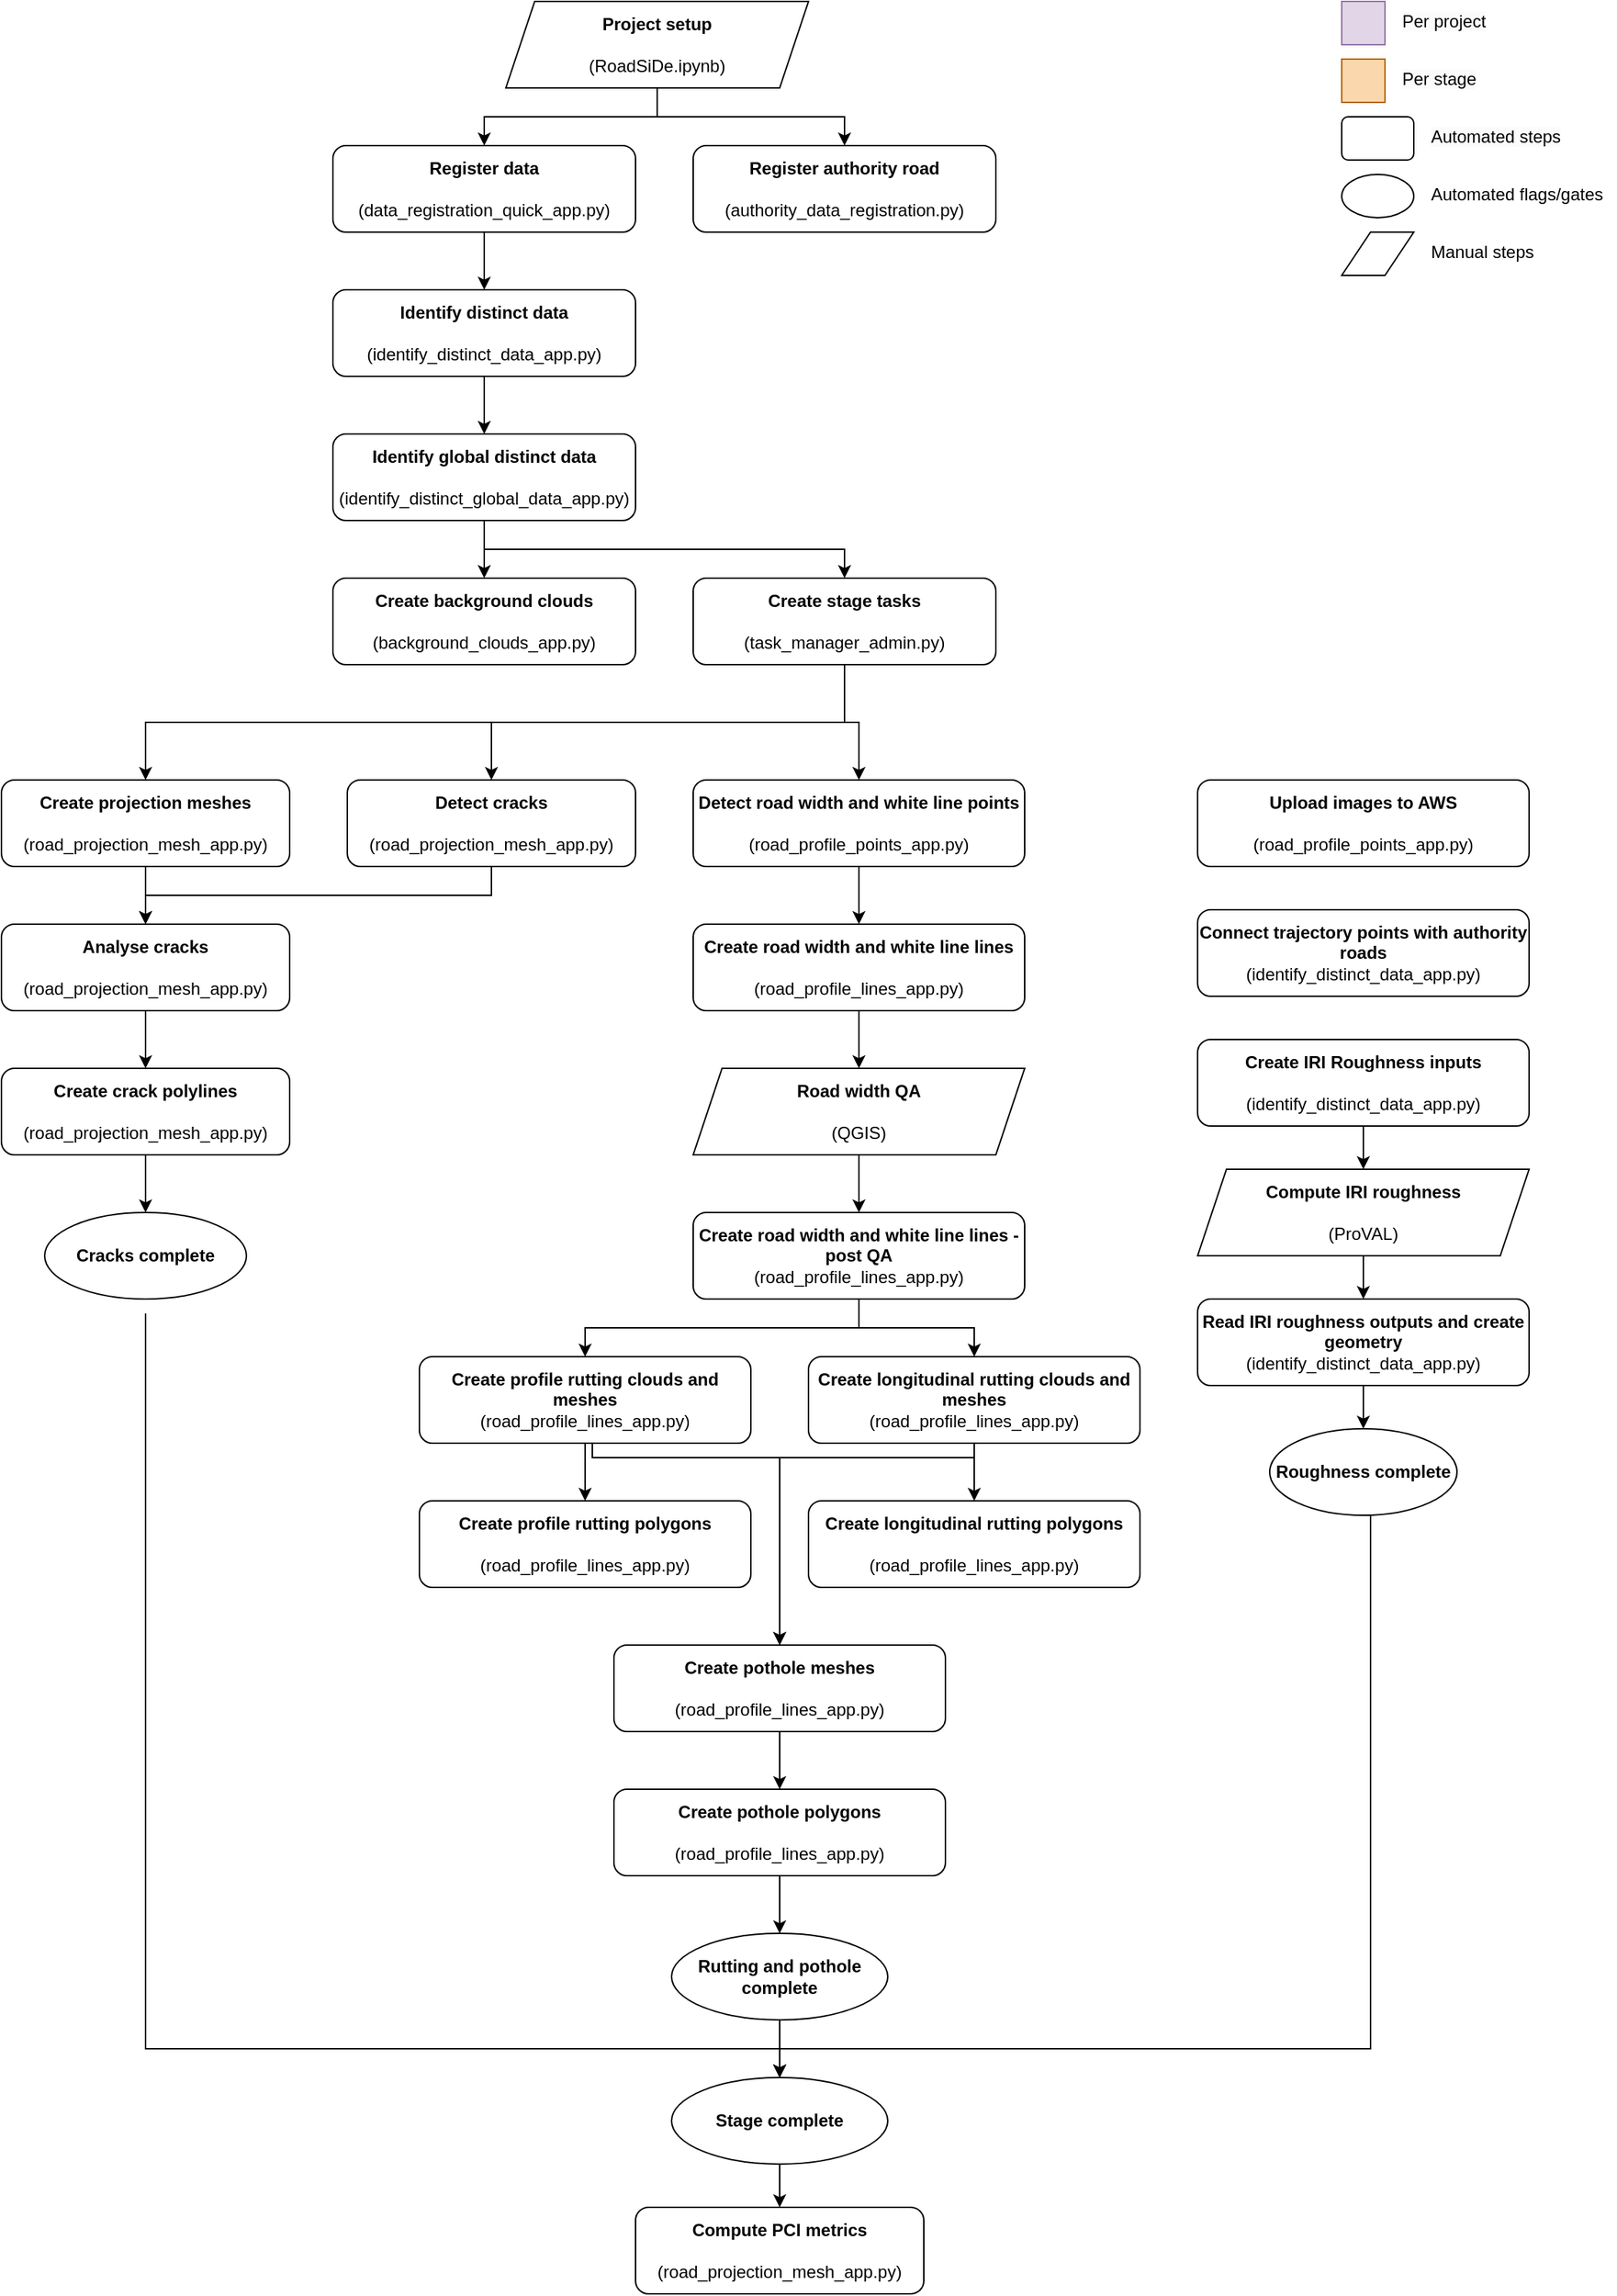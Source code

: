 <mxfile version="26.1.0">
  <diagram id="C5RBs43oDa-KdzZeNtuy" name="Page-1">
    <mxGraphModel dx="804" dy="540" grid="1" gridSize="10" guides="1" tooltips="1" connect="1" arrows="1" fold="1" page="1" pageScale="1" pageWidth="827" pageHeight="1169" math="0" shadow="0">
      <root>
        <mxCell id="WIyWlLk6GJQsqaUBKTNV-0" />
        <mxCell id="WIyWlLk6GJQsqaUBKTNV-1" parent="WIyWlLk6GJQsqaUBKTNV-0" />
        <mxCell id="x0F7mZJArPIpgWNMmodn-14" style="edgeStyle=orthogonalEdgeStyle;rounded=0;orthogonalLoop=1;jettySize=auto;html=1;exitX=0.5;exitY=1;exitDx=0;exitDy=0;entryX=0.5;entryY=0;entryDx=0;entryDy=0;" edge="1" parent="WIyWlLk6GJQsqaUBKTNV-1" source="x0F7mZJArPIpgWNMmodn-0" target="x0F7mZJArPIpgWNMmodn-7">
          <mxGeometry relative="1" as="geometry" />
        </mxCell>
        <mxCell id="x0F7mZJArPIpgWNMmodn-0" value="&lt;b&gt;Register data&lt;br&gt;&lt;/b&gt;&lt;br&gt;(data_registration_quick_app.py)" style="rounded=1;whiteSpace=wrap;html=1;" vertex="1" parent="WIyWlLk6GJQsqaUBKTNV-1">
          <mxGeometry x="250" y="150" width="210" height="60" as="geometry" />
        </mxCell>
        <mxCell id="x0F7mZJArPIpgWNMmodn-2" value="&lt;b&gt;Create background clouds&lt;br&gt;&lt;/b&gt;&lt;br&gt;(background_clouds_app.py)" style="rounded=1;whiteSpace=wrap;html=1;" vertex="1" parent="WIyWlLk6GJQsqaUBKTNV-1">
          <mxGeometry x="250" y="450" width="210" height="60" as="geometry" />
        </mxCell>
        <mxCell id="x0F7mZJArPIpgWNMmodn-31" style="edgeStyle=orthogonalEdgeStyle;rounded=0;orthogonalLoop=1;jettySize=auto;html=1;exitX=0.5;exitY=1;exitDx=0;exitDy=0;entryX=0.5;entryY=0;entryDx=0;entryDy=0;" edge="1" parent="WIyWlLk6GJQsqaUBKTNV-1" source="x0F7mZJArPIpgWNMmodn-3" target="x0F7mZJArPIpgWNMmodn-5">
          <mxGeometry relative="1" as="geometry" />
        </mxCell>
        <mxCell id="x0F7mZJArPIpgWNMmodn-3" value="&lt;b&gt;Detect road width and white line points&lt;br&gt;&lt;/b&gt;&lt;br&gt;(road_profile_points_app.py)" style="rounded=1;whiteSpace=wrap;html=1;" vertex="1" parent="WIyWlLk6GJQsqaUBKTNV-1">
          <mxGeometry x="500" y="590" width="230" height="60" as="geometry" />
        </mxCell>
        <mxCell id="x0F7mZJArPIpgWNMmodn-26" style="edgeStyle=orthogonalEdgeStyle;rounded=0;orthogonalLoop=1;jettySize=auto;html=1;exitX=0.5;exitY=1;exitDx=0;exitDy=0;entryX=0.5;entryY=0;entryDx=0;entryDy=0;" edge="1" parent="WIyWlLk6GJQsqaUBKTNV-1" source="x0F7mZJArPIpgWNMmodn-4" target="x0F7mZJArPIpgWNMmodn-23">
          <mxGeometry relative="1" as="geometry" />
        </mxCell>
        <mxCell id="x0F7mZJArPIpgWNMmodn-4" value="&lt;b&gt;Create projection meshes&lt;br&gt;&lt;/b&gt;&lt;br&gt;(road_projection_mesh_app.py)" style="rounded=1;whiteSpace=wrap;html=1;" vertex="1" parent="WIyWlLk6GJQsqaUBKTNV-1">
          <mxGeometry x="20" y="590" width="200" height="60" as="geometry" />
        </mxCell>
        <mxCell id="x0F7mZJArPIpgWNMmodn-83" value="" style="edgeStyle=orthogonalEdgeStyle;rounded=0;orthogonalLoop=1;jettySize=auto;html=1;" edge="1" parent="WIyWlLk6GJQsqaUBKTNV-1" source="x0F7mZJArPIpgWNMmodn-5" target="x0F7mZJArPIpgWNMmodn-81">
          <mxGeometry relative="1" as="geometry" />
        </mxCell>
        <mxCell id="x0F7mZJArPIpgWNMmodn-5" value="&lt;b&gt;Create road width and white line lines&lt;br&gt;&lt;/b&gt;&lt;br&gt;(road_profile_lines_app.py)" style="rounded=1;whiteSpace=wrap;html=1;" vertex="1" parent="WIyWlLk6GJQsqaUBKTNV-1">
          <mxGeometry x="500" y="690" width="230" height="60" as="geometry" />
        </mxCell>
        <mxCell id="x0F7mZJArPIpgWNMmodn-15" style="edgeStyle=orthogonalEdgeStyle;rounded=0;orthogonalLoop=1;jettySize=auto;html=1;exitX=0.5;exitY=1;exitDx=0;exitDy=0;entryX=0.5;entryY=0;entryDx=0;entryDy=0;" edge="1" parent="WIyWlLk6GJQsqaUBKTNV-1" source="x0F7mZJArPIpgWNMmodn-7" target="x0F7mZJArPIpgWNMmodn-10">
          <mxGeometry relative="1" as="geometry" />
        </mxCell>
        <mxCell id="x0F7mZJArPIpgWNMmodn-7" value="&lt;b&gt;Identify distinct data&lt;br&gt;&lt;/b&gt;&lt;br&gt;(identify_distinct_data_app.py)" style="rounded=1;whiteSpace=wrap;html=1;" vertex="1" parent="WIyWlLk6GJQsqaUBKTNV-1">
          <mxGeometry x="250" y="250" width="210" height="60" as="geometry" />
        </mxCell>
        <mxCell id="x0F7mZJArPIpgWNMmodn-8" value="&lt;b&gt;Register authority road&lt;br&gt;&lt;/b&gt;&lt;br&gt;(authority_data_registration.py)" style="rounded=1;whiteSpace=wrap;html=1;" vertex="1" parent="WIyWlLk6GJQsqaUBKTNV-1">
          <mxGeometry x="500" y="150" width="210" height="60" as="geometry" />
        </mxCell>
        <mxCell id="x0F7mZJArPIpgWNMmodn-16" style="edgeStyle=orthogonalEdgeStyle;rounded=0;orthogonalLoop=1;jettySize=auto;html=1;exitX=0.5;exitY=1;exitDx=0;exitDy=0;entryX=0.5;entryY=0;entryDx=0;entryDy=0;" edge="1" parent="WIyWlLk6GJQsqaUBKTNV-1" source="x0F7mZJArPIpgWNMmodn-10" target="x0F7mZJArPIpgWNMmodn-2">
          <mxGeometry relative="1" as="geometry" />
        </mxCell>
        <mxCell id="x0F7mZJArPIpgWNMmodn-18" style="edgeStyle=orthogonalEdgeStyle;rounded=0;orthogonalLoop=1;jettySize=auto;html=1;exitX=0.5;exitY=1;exitDx=0;exitDy=0;entryX=0.5;entryY=0;entryDx=0;entryDy=0;" edge="1" parent="WIyWlLk6GJQsqaUBKTNV-1" source="x0F7mZJArPIpgWNMmodn-10" target="x0F7mZJArPIpgWNMmodn-17">
          <mxGeometry relative="1" as="geometry" />
        </mxCell>
        <mxCell id="x0F7mZJArPIpgWNMmodn-10" value="&lt;b&gt;Identify global distinct data&lt;br&gt;&lt;/b&gt;&lt;br&gt;(identify_distinct_global_data_app.py)" style="rounded=1;whiteSpace=wrap;html=1;" vertex="1" parent="WIyWlLk6GJQsqaUBKTNV-1">
          <mxGeometry x="250" y="350" width="210" height="60" as="geometry" />
        </mxCell>
        <mxCell id="x0F7mZJArPIpgWNMmodn-21" style="edgeStyle=orthogonalEdgeStyle;rounded=0;orthogonalLoop=1;jettySize=auto;html=1;exitX=0.5;exitY=1;exitDx=0;exitDy=0;entryX=0.5;entryY=0;entryDx=0;entryDy=0;" edge="1" parent="WIyWlLk6GJQsqaUBKTNV-1" source="x0F7mZJArPIpgWNMmodn-17" target="x0F7mZJArPIpgWNMmodn-4">
          <mxGeometry relative="1" as="geometry" />
        </mxCell>
        <mxCell id="x0F7mZJArPIpgWNMmodn-25" style="edgeStyle=orthogonalEdgeStyle;rounded=0;orthogonalLoop=1;jettySize=auto;html=1;exitX=0.5;exitY=1;exitDx=0;exitDy=0;entryX=0.5;entryY=0;entryDx=0;entryDy=0;" edge="1" parent="WIyWlLk6GJQsqaUBKTNV-1" source="x0F7mZJArPIpgWNMmodn-17" target="x0F7mZJArPIpgWNMmodn-22">
          <mxGeometry relative="1" as="geometry" />
        </mxCell>
        <mxCell id="x0F7mZJArPIpgWNMmodn-30" style="edgeStyle=orthogonalEdgeStyle;rounded=0;orthogonalLoop=1;jettySize=auto;html=1;exitX=0.5;exitY=1;exitDx=0;exitDy=0;entryX=0.5;entryY=0;entryDx=0;entryDy=0;" edge="1" parent="WIyWlLk6GJQsqaUBKTNV-1" source="x0F7mZJArPIpgWNMmodn-17" target="x0F7mZJArPIpgWNMmodn-3">
          <mxGeometry relative="1" as="geometry" />
        </mxCell>
        <mxCell id="x0F7mZJArPIpgWNMmodn-17" value="&lt;b&gt;Create stage tasks&lt;br&gt;&lt;/b&gt;&lt;br&gt;(task_manager_admin.py)" style="rounded=1;whiteSpace=wrap;html=1;" vertex="1" parent="WIyWlLk6GJQsqaUBKTNV-1">
          <mxGeometry x="500" y="450" width="210" height="60" as="geometry" />
        </mxCell>
        <mxCell id="x0F7mZJArPIpgWNMmodn-27" style="edgeStyle=orthogonalEdgeStyle;rounded=0;orthogonalLoop=1;jettySize=auto;html=1;exitX=0.5;exitY=1;exitDx=0;exitDy=0;entryX=0.5;entryY=0;entryDx=0;entryDy=0;" edge="1" parent="WIyWlLk6GJQsqaUBKTNV-1" source="x0F7mZJArPIpgWNMmodn-22" target="x0F7mZJArPIpgWNMmodn-23">
          <mxGeometry relative="1" as="geometry" />
        </mxCell>
        <mxCell id="x0F7mZJArPIpgWNMmodn-22" value="&lt;b&gt;Detect cracks&lt;br&gt;&lt;/b&gt;&lt;br&gt;(road_projection_mesh_app.py)" style="rounded=1;whiteSpace=wrap;html=1;" vertex="1" parent="WIyWlLk6GJQsqaUBKTNV-1">
          <mxGeometry x="260" y="590" width="200" height="60" as="geometry" />
        </mxCell>
        <mxCell id="x0F7mZJArPIpgWNMmodn-29" style="edgeStyle=orthogonalEdgeStyle;rounded=0;orthogonalLoop=1;jettySize=auto;html=1;exitX=0.5;exitY=1;exitDx=0;exitDy=0;entryX=0.5;entryY=0;entryDx=0;entryDy=0;" edge="1" parent="WIyWlLk6GJQsqaUBKTNV-1" source="x0F7mZJArPIpgWNMmodn-23" target="x0F7mZJArPIpgWNMmodn-24">
          <mxGeometry relative="1" as="geometry" />
        </mxCell>
        <mxCell id="x0F7mZJArPIpgWNMmodn-23" value="&lt;b&gt;Analyse cracks&lt;br&gt;&lt;/b&gt;&lt;br&gt;(road_projection_mesh_app.py)" style="rounded=1;whiteSpace=wrap;html=1;" vertex="1" parent="WIyWlLk6GJQsqaUBKTNV-1">
          <mxGeometry x="20" y="690" width="200" height="60" as="geometry" />
        </mxCell>
        <mxCell id="x0F7mZJArPIpgWNMmodn-72" style="edgeStyle=orthogonalEdgeStyle;rounded=0;orthogonalLoop=1;jettySize=auto;html=1;exitX=0.5;exitY=1;exitDx=0;exitDy=0;entryX=0.5;entryY=0;entryDx=0;entryDy=0;" edge="1" parent="WIyWlLk6GJQsqaUBKTNV-1" source="x0F7mZJArPIpgWNMmodn-24" target="x0F7mZJArPIpgWNMmodn-58">
          <mxGeometry relative="1" as="geometry" />
        </mxCell>
        <mxCell id="x0F7mZJArPIpgWNMmodn-24" value="&lt;b&gt;Create crack polylines&lt;br&gt;&lt;/b&gt;&lt;br&gt;(road_projection_mesh_app.py)" style="rounded=1;whiteSpace=wrap;html=1;" vertex="1" parent="WIyWlLk6GJQsqaUBKTNV-1">
          <mxGeometry x="20" y="790" width="200" height="60" as="geometry" />
        </mxCell>
        <mxCell id="x0F7mZJArPIpgWNMmodn-38" style="edgeStyle=orthogonalEdgeStyle;rounded=0;orthogonalLoop=1;jettySize=auto;html=1;exitX=0.5;exitY=1;exitDx=0;exitDy=0;entryX=0.5;entryY=0;entryDx=0;entryDy=0;" edge="1" parent="WIyWlLk6GJQsqaUBKTNV-1" source="x0F7mZJArPIpgWNMmodn-34" target="x0F7mZJArPIpgWNMmodn-37">
          <mxGeometry relative="1" as="geometry" />
        </mxCell>
        <mxCell id="x0F7mZJArPIpgWNMmodn-40" style="edgeStyle=orthogonalEdgeStyle;rounded=0;orthogonalLoop=1;jettySize=auto;html=1;exitX=0.5;exitY=1;exitDx=0;exitDy=0;entryX=0.5;entryY=0;entryDx=0;entryDy=0;" edge="1" parent="WIyWlLk6GJQsqaUBKTNV-1" source="x0F7mZJArPIpgWNMmodn-34" target="x0F7mZJArPIpgWNMmodn-39">
          <mxGeometry relative="1" as="geometry" />
        </mxCell>
        <mxCell id="x0F7mZJArPIpgWNMmodn-34" value="&lt;b&gt;Create road width and white line lines - post QA&lt;/b&gt;&lt;br&gt;(road_profile_lines_app.py)" style="rounded=1;whiteSpace=wrap;html=1;" vertex="1" parent="WIyWlLk6GJQsqaUBKTNV-1">
          <mxGeometry x="500" y="890" width="230" height="60" as="geometry" />
        </mxCell>
        <mxCell id="x0F7mZJArPIpgWNMmodn-44" style="edgeStyle=orthogonalEdgeStyle;rounded=0;orthogonalLoop=1;jettySize=auto;html=1;exitX=0.5;exitY=1;exitDx=0;exitDy=0;entryX=0.5;entryY=0;entryDx=0;entryDy=0;" edge="1" parent="WIyWlLk6GJQsqaUBKTNV-1" source="x0F7mZJArPIpgWNMmodn-37" target="x0F7mZJArPIpgWNMmodn-41">
          <mxGeometry relative="1" as="geometry" />
        </mxCell>
        <mxCell id="x0F7mZJArPIpgWNMmodn-51" style="edgeStyle=orthogonalEdgeStyle;rounded=0;orthogonalLoop=1;jettySize=auto;html=1;exitX=0.5;exitY=1;exitDx=0;exitDy=0;entryX=0.5;entryY=0;entryDx=0;entryDy=0;" edge="1" parent="WIyWlLk6GJQsqaUBKTNV-1" source="x0F7mZJArPIpgWNMmodn-37" target="x0F7mZJArPIpgWNMmodn-48">
          <mxGeometry relative="1" as="geometry">
            <Array as="points">
              <mxPoint x="430" y="1060" />
              <mxPoint x="560" y="1060" />
            </Array>
          </mxGeometry>
        </mxCell>
        <mxCell id="x0F7mZJArPIpgWNMmodn-37" value="&lt;b&gt;Create profile rutting clouds and meshes&lt;br&gt;&lt;/b&gt;(road_profile_lines_app.py)" style="rounded=1;whiteSpace=wrap;html=1;" vertex="1" parent="WIyWlLk6GJQsqaUBKTNV-1">
          <mxGeometry x="310" y="990" width="230" height="60" as="geometry" />
        </mxCell>
        <mxCell id="x0F7mZJArPIpgWNMmodn-45" style="edgeStyle=orthogonalEdgeStyle;rounded=0;orthogonalLoop=1;jettySize=auto;html=1;exitX=0.5;exitY=1;exitDx=0;exitDy=0;entryX=0.5;entryY=0;entryDx=0;entryDy=0;" edge="1" parent="WIyWlLk6GJQsqaUBKTNV-1" source="x0F7mZJArPIpgWNMmodn-39" target="x0F7mZJArPIpgWNMmodn-42">
          <mxGeometry relative="1" as="geometry" />
        </mxCell>
        <mxCell id="x0F7mZJArPIpgWNMmodn-46" style="edgeStyle=orthogonalEdgeStyle;rounded=0;orthogonalLoop=1;jettySize=auto;html=1;exitX=0.5;exitY=1;exitDx=0;exitDy=0;entryX=0.5;entryY=0;entryDx=0;entryDy=0;" edge="1" parent="WIyWlLk6GJQsqaUBKTNV-1" source="x0F7mZJArPIpgWNMmodn-39" target="x0F7mZJArPIpgWNMmodn-48">
          <mxGeometry relative="1" as="geometry">
            <Array as="points">
              <mxPoint x="690" y="1060" />
              <mxPoint x="560" y="1060" />
              <mxPoint x="560" y="1170" />
            </Array>
          </mxGeometry>
        </mxCell>
        <mxCell id="x0F7mZJArPIpgWNMmodn-39" value="&lt;b&gt;Create longitudinal rutting clouds and meshes&lt;/b&gt;&lt;b&gt;&lt;br&gt;&lt;/b&gt;(road_profile_lines_app.py)" style="rounded=1;whiteSpace=wrap;html=1;" vertex="1" parent="WIyWlLk6GJQsqaUBKTNV-1">
          <mxGeometry x="580" y="990" width="230" height="60" as="geometry" />
        </mxCell>
        <mxCell id="x0F7mZJArPIpgWNMmodn-41" value="&lt;b&gt;Create profile rutting polygons&lt;br&gt;&lt;br&gt;&lt;/b&gt;(road_profile_lines_app.py)" style="rounded=1;whiteSpace=wrap;html=1;" vertex="1" parent="WIyWlLk6GJQsqaUBKTNV-1">
          <mxGeometry x="310" y="1090" width="230" height="60" as="geometry" />
        </mxCell>
        <mxCell id="x0F7mZJArPIpgWNMmodn-42" value="&lt;b&gt;Create longitudinal rutting polygons&lt;br&gt;&lt;br&gt;&lt;/b&gt;(road_profile_lines_app.py)" style="rounded=1;whiteSpace=wrap;html=1;" vertex="1" parent="WIyWlLk6GJQsqaUBKTNV-1">
          <mxGeometry x="580" y="1090" width="230" height="60" as="geometry" />
        </mxCell>
        <mxCell id="x0F7mZJArPIpgWNMmodn-53" style="edgeStyle=orthogonalEdgeStyle;rounded=0;orthogonalLoop=1;jettySize=auto;html=1;exitX=0.5;exitY=1;exitDx=0;exitDy=0;entryX=0.5;entryY=0;entryDx=0;entryDy=0;" edge="1" parent="WIyWlLk6GJQsqaUBKTNV-1" source="x0F7mZJArPIpgWNMmodn-48" target="x0F7mZJArPIpgWNMmodn-52">
          <mxGeometry relative="1" as="geometry" />
        </mxCell>
        <mxCell id="x0F7mZJArPIpgWNMmodn-48" value="&lt;b&gt;Create pothole meshes&lt;br&gt;&lt;br&gt;&lt;/b&gt;(road_profile_lines_app.py)" style="rounded=1;whiteSpace=wrap;html=1;" vertex="1" parent="WIyWlLk6GJQsqaUBKTNV-1">
          <mxGeometry x="445" y="1190" width="230" height="60" as="geometry" />
        </mxCell>
        <mxCell id="x0F7mZJArPIpgWNMmodn-74" style="edgeStyle=orthogonalEdgeStyle;rounded=0;orthogonalLoop=1;jettySize=auto;html=1;exitX=0.5;exitY=1;exitDx=0;exitDy=0;entryX=0.5;entryY=0;entryDx=0;entryDy=0;" edge="1" parent="WIyWlLk6GJQsqaUBKTNV-1" source="x0F7mZJArPIpgWNMmodn-52" target="x0F7mZJArPIpgWNMmodn-73">
          <mxGeometry relative="1" as="geometry" />
        </mxCell>
        <mxCell id="x0F7mZJArPIpgWNMmodn-52" value="&lt;b&gt;Create pothole polygons&lt;br&gt;&lt;br&gt;&lt;/b&gt;(road_profile_lines_app.py)" style="rounded=1;whiteSpace=wrap;html=1;" vertex="1" parent="WIyWlLk6GJQsqaUBKTNV-1">
          <mxGeometry x="445" y="1290" width="230" height="60" as="geometry" />
        </mxCell>
        <mxCell id="x0F7mZJArPIpgWNMmodn-54" value="&lt;b&gt;Upload images to AWS&lt;br&gt;&lt;/b&gt;&lt;br&gt;(road_profile_points_app.py)" style="rounded=1;whiteSpace=wrap;html=1;" vertex="1" parent="WIyWlLk6GJQsqaUBKTNV-1">
          <mxGeometry x="850" y="590" width="230" height="60" as="geometry" />
        </mxCell>
        <mxCell id="x0F7mZJArPIpgWNMmodn-105" style="edgeStyle=orthogonalEdgeStyle;rounded=0;orthogonalLoop=1;jettySize=auto;html=1;exitX=0.5;exitY=1;exitDx=0;exitDy=0;entryX=0.5;entryY=0;entryDx=0;entryDy=0;" edge="1" parent="WIyWlLk6GJQsqaUBKTNV-1">
          <mxGeometry relative="1" as="geometry">
            <mxPoint x="120" y="960" as="sourcePoint" />
            <mxPoint x="560" y="1490" as="targetPoint" />
            <Array as="points">
              <mxPoint x="120" y="1470" />
              <mxPoint x="560" y="1470" />
            </Array>
          </mxGeometry>
        </mxCell>
        <mxCell id="x0F7mZJArPIpgWNMmodn-58" value="&lt;b&gt;Cracks complete&lt;/b&gt;" style="ellipse;whiteSpace=wrap;html=1;" vertex="1" parent="WIyWlLk6GJQsqaUBKTNV-1">
          <mxGeometry x="50" y="890" width="140" height="60" as="geometry" />
        </mxCell>
        <mxCell id="x0F7mZJArPIpgWNMmodn-60" value="" style="rounded=1;whiteSpace=wrap;html=1;" vertex="1" parent="WIyWlLk6GJQsqaUBKTNV-1">
          <mxGeometry x="950" y="130" width="50" height="30" as="geometry" />
        </mxCell>
        <mxCell id="x0F7mZJArPIpgWNMmodn-63" value="&lt;span style=&quot;color: rgb(0, 0, 0); font-family: Helvetica; font-size: 12px; font-style: normal; font-variant-ligatures: normal; font-variant-caps: normal; font-weight: 400; letter-spacing: normal; orphans: 2; text-align: center; text-indent: 0px; text-transform: none; widows: 2; word-spacing: 0px; -webkit-text-stroke-width: 0px; white-space: normal; background-color: rgb(251, 251, 251); text-decoration-thickness: initial; text-decoration-style: initial; text-decoration-color: initial; float: none; display: inline !important;&quot;&gt;Per stage&lt;/span&gt;" style="text;whiteSpace=wrap;html=1;" vertex="1" parent="WIyWlLk6GJQsqaUBKTNV-1">
          <mxGeometry x="990" y="90" width="130" height="30" as="geometry" />
        </mxCell>
        <mxCell id="x0F7mZJArPIpgWNMmodn-64" value="" style="rounded=0;whiteSpace=wrap;html=1;fillColor=#e1d5e7;strokeColor=#9673a6;" vertex="1" parent="WIyWlLk6GJQsqaUBKTNV-1">
          <mxGeometry x="950" y="50" width="30" height="30" as="geometry" />
        </mxCell>
        <mxCell id="x0F7mZJArPIpgWNMmodn-65" value="" style="rounded=0;whiteSpace=wrap;html=1;fillColor=#fad7ac;strokeColor=#b46504;" vertex="1" parent="WIyWlLk6GJQsqaUBKTNV-1">
          <mxGeometry x="950" y="90" width="30" height="30" as="geometry" />
        </mxCell>
        <mxCell id="x0F7mZJArPIpgWNMmodn-67" value="&lt;span style=&quot;color: rgb(0, 0, 0); font-family: Helvetica; font-size: 12px; font-style: normal; font-variant-ligatures: normal; font-variant-caps: normal; font-weight: 400; letter-spacing: normal; orphans: 2; text-align: center; text-indent: 0px; text-transform: none; widows: 2; word-spacing: 0px; -webkit-text-stroke-width: 0px; white-space: normal; background-color: rgb(251, 251, 251); text-decoration-thickness: initial; text-decoration-style: initial; text-decoration-color: initial; float: none; display: inline !important;&quot;&gt;Per project&lt;/span&gt;" style="text;whiteSpace=wrap;html=1;" vertex="1" parent="WIyWlLk6GJQsqaUBKTNV-1">
          <mxGeometry x="990" y="50" width="130" height="30" as="geometry" />
        </mxCell>
        <mxCell id="x0F7mZJArPIpgWNMmodn-68" value="" style="ellipse;whiteSpace=wrap;html=1;" vertex="1" parent="WIyWlLk6GJQsqaUBKTNV-1">
          <mxGeometry x="950" y="170" width="50" height="30" as="geometry" />
        </mxCell>
        <mxCell id="x0F7mZJArPIpgWNMmodn-69" value="&lt;span style=&quot;color: rgb(0, 0, 0); font-family: Helvetica; font-size: 12px; font-style: normal; font-variant-ligatures: normal; font-variant-caps: normal; font-weight: 400; letter-spacing: normal; orphans: 2; text-align: center; text-indent: 0px; text-transform: none; widows: 2; word-spacing: 0px; -webkit-text-stroke-width: 0px; white-space: normal; background-color: rgb(251, 251, 251); text-decoration-thickness: initial; text-decoration-style: initial; text-decoration-color: initial; float: none; display: inline !important;&quot;&gt;Automated steps&lt;/span&gt;" style="text;whiteSpace=wrap;html=1;" vertex="1" parent="WIyWlLk6GJQsqaUBKTNV-1">
          <mxGeometry x="1010" y="130" width="130" height="30" as="geometry" />
        </mxCell>
        <mxCell id="x0F7mZJArPIpgWNMmodn-71" value="Automated flags/gates" style="text;whiteSpace=wrap;html=1;" vertex="1" parent="WIyWlLk6GJQsqaUBKTNV-1">
          <mxGeometry x="1010" y="170" width="130" height="30" as="geometry" />
        </mxCell>
        <mxCell id="x0F7mZJArPIpgWNMmodn-97" value="" style="edgeStyle=orthogonalEdgeStyle;rounded=0;orthogonalLoop=1;jettySize=auto;html=1;" edge="1" parent="WIyWlLk6GJQsqaUBKTNV-1" source="x0F7mZJArPIpgWNMmodn-73" target="x0F7mZJArPIpgWNMmodn-91">
          <mxGeometry relative="1" as="geometry" />
        </mxCell>
        <mxCell id="x0F7mZJArPIpgWNMmodn-73" value="&lt;b&gt;Rutting and pothole complete&lt;/b&gt;" style="ellipse;whiteSpace=wrap;html=1;" vertex="1" parent="WIyWlLk6GJQsqaUBKTNV-1">
          <mxGeometry x="485" y="1390" width="150" height="60" as="geometry" />
        </mxCell>
        <mxCell id="x0F7mZJArPIpgWNMmodn-75" value="&lt;b&gt;Connect trajectory points with authority roads&lt;/b&gt;&lt;br&gt;(identify_distinct_data_app.py)" style="rounded=1;whiteSpace=wrap;html=1;" vertex="1" parent="WIyWlLk6GJQsqaUBKTNV-1">
          <mxGeometry x="850" y="680" width="230" height="60" as="geometry" />
        </mxCell>
        <mxCell id="x0F7mZJArPIpgWNMmodn-86" style="edgeStyle=orthogonalEdgeStyle;rounded=0;orthogonalLoop=1;jettySize=auto;html=1;exitX=0.5;exitY=1;exitDx=0;exitDy=0;entryX=0.5;entryY=0;entryDx=0;entryDy=0;" edge="1" parent="WIyWlLk6GJQsqaUBKTNV-1" source="x0F7mZJArPIpgWNMmodn-77" target="x0F7mZJArPIpgWNMmodn-85">
          <mxGeometry relative="1" as="geometry" />
        </mxCell>
        <mxCell id="x0F7mZJArPIpgWNMmodn-77" value="&lt;b&gt;Create IRI Roughness inputs&lt;br&gt;&lt;br&gt;&lt;/b&gt;(identify_distinct_data_app.py)" style="rounded=1;whiteSpace=wrap;html=1;" vertex="1" parent="WIyWlLk6GJQsqaUBKTNV-1">
          <mxGeometry x="850" y="770" width="230" height="60" as="geometry" />
        </mxCell>
        <mxCell id="x0F7mZJArPIpgWNMmodn-78" value="" style="shape=parallelogram;perimeter=parallelogramPerimeter;whiteSpace=wrap;html=1;fixedSize=1;" vertex="1" parent="WIyWlLk6GJQsqaUBKTNV-1">
          <mxGeometry x="950" y="210" width="50" height="30" as="geometry" />
        </mxCell>
        <mxCell id="x0F7mZJArPIpgWNMmodn-79" value="Manual steps" style="text;whiteSpace=wrap;html=1;" vertex="1" parent="WIyWlLk6GJQsqaUBKTNV-1">
          <mxGeometry x="1010" y="210" width="130" height="30" as="geometry" />
        </mxCell>
        <mxCell id="x0F7mZJArPIpgWNMmodn-106" value="" style="edgeStyle=orthogonalEdgeStyle;rounded=0;orthogonalLoop=1;jettySize=auto;html=1;" edge="1" parent="WIyWlLk6GJQsqaUBKTNV-1" source="x0F7mZJArPIpgWNMmodn-81" target="x0F7mZJArPIpgWNMmodn-34">
          <mxGeometry relative="1" as="geometry" />
        </mxCell>
        <mxCell id="x0F7mZJArPIpgWNMmodn-81" value="&lt;b&gt;Road width QA&lt;/b&gt;&lt;br&gt;&lt;br&gt;(QGIS)" style="shape=parallelogram;perimeter=parallelogramPerimeter;whiteSpace=wrap;html=1;fixedSize=1;" vertex="1" parent="WIyWlLk6GJQsqaUBKTNV-1">
          <mxGeometry x="500" y="790" width="230" height="60" as="geometry" />
        </mxCell>
        <mxCell id="x0F7mZJArPIpgWNMmodn-88" style="edgeStyle=orthogonalEdgeStyle;rounded=0;orthogonalLoop=1;jettySize=auto;html=1;exitX=0.5;exitY=1;exitDx=0;exitDy=0;entryX=0.5;entryY=0;entryDx=0;entryDy=0;" edge="1" parent="WIyWlLk6GJQsqaUBKTNV-1" source="x0F7mZJArPIpgWNMmodn-85" target="x0F7mZJArPIpgWNMmodn-87">
          <mxGeometry relative="1" as="geometry" />
        </mxCell>
        <mxCell id="x0F7mZJArPIpgWNMmodn-85" value="&lt;b&gt;Compute IRI roughness&lt;br&gt;&lt;/b&gt;&lt;br&gt;(ProVAL)" style="shape=parallelogram;perimeter=parallelogramPerimeter;whiteSpace=wrap;html=1;fixedSize=1;" vertex="1" parent="WIyWlLk6GJQsqaUBKTNV-1">
          <mxGeometry x="850" y="860" width="230" height="60" as="geometry" />
        </mxCell>
        <mxCell id="x0F7mZJArPIpgWNMmodn-90" value="" style="edgeStyle=orthogonalEdgeStyle;rounded=0;orthogonalLoop=1;jettySize=auto;html=1;" edge="1" parent="WIyWlLk6GJQsqaUBKTNV-1" source="x0F7mZJArPIpgWNMmodn-87" target="x0F7mZJArPIpgWNMmodn-89">
          <mxGeometry relative="1" as="geometry" />
        </mxCell>
        <mxCell id="x0F7mZJArPIpgWNMmodn-87" value="&lt;b&gt;Read IRI roughness outputs and create geometry&lt;br&gt;&lt;/b&gt;(identify_distinct_data_app.py)" style="rounded=1;whiteSpace=wrap;html=1;" vertex="1" parent="WIyWlLk6GJQsqaUBKTNV-1">
          <mxGeometry x="850" y="950" width="230" height="60" as="geometry" />
        </mxCell>
        <mxCell id="x0F7mZJArPIpgWNMmodn-98" style="edgeStyle=orthogonalEdgeStyle;rounded=0;orthogonalLoop=1;jettySize=auto;html=1;exitX=0.5;exitY=1;exitDx=0;exitDy=0;entryX=0.5;entryY=0;entryDx=0;entryDy=0;" edge="1" parent="WIyWlLk6GJQsqaUBKTNV-1" source="x0F7mZJArPIpgWNMmodn-89" target="x0F7mZJArPIpgWNMmodn-91">
          <mxGeometry relative="1" as="geometry">
            <Array as="points">
              <mxPoint x="970" y="1470" />
              <mxPoint x="560" y="1470" />
            </Array>
          </mxGeometry>
        </mxCell>
        <mxCell id="x0F7mZJArPIpgWNMmodn-89" value="&lt;b&gt;Roughness complete&lt;/b&gt;" style="ellipse;whiteSpace=wrap;html=1;" vertex="1" parent="WIyWlLk6GJQsqaUBKTNV-1">
          <mxGeometry x="900" y="1040" width="130" height="60" as="geometry" />
        </mxCell>
        <mxCell id="x0F7mZJArPIpgWNMmodn-100" value="" style="edgeStyle=orthogonalEdgeStyle;rounded=0;orthogonalLoop=1;jettySize=auto;html=1;" edge="1" parent="WIyWlLk6GJQsqaUBKTNV-1" source="x0F7mZJArPIpgWNMmodn-91" target="x0F7mZJArPIpgWNMmodn-96">
          <mxGeometry relative="1" as="geometry" />
        </mxCell>
        <mxCell id="x0F7mZJArPIpgWNMmodn-91" value="&lt;b&gt;Stage complete&lt;/b&gt;" style="ellipse;whiteSpace=wrap;html=1;" vertex="1" parent="WIyWlLk6GJQsqaUBKTNV-1">
          <mxGeometry x="485" y="1490" width="150" height="60" as="geometry" />
        </mxCell>
        <mxCell id="x0F7mZJArPIpgWNMmodn-96" value="&lt;b&gt;Compute PCI metrics&lt;br&gt;&lt;/b&gt;&lt;br&gt;(road_projection_mesh_app.py)" style="rounded=1;whiteSpace=wrap;html=1;" vertex="1" parent="WIyWlLk6GJQsqaUBKTNV-1">
          <mxGeometry x="460" y="1580" width="200" height="60" as="geometry" />
        </mxCell>
        <mxCell id="x0F7mZJArPIpgWNMmodn-102" style="edgeStyle=orthogonalEdgeStyle;rounded=0;orthogonalLoop=1;jettySize=auto;html=1;exitX=0.5;exitY=1;exitDx=0;exitDy=0;entryX=0.5;entryY=0;entryDx=0;entryDy=0;" edge="1" parent="WIyWlLk6GJQsqaUBKTNV-1" source="x0F7mZJArPIpgWNMmodn-101" target="x0F7mZJArPIpgWNMmodn-8">
          <mxGeometry relative="1" as="geometry" />
        </mxCell>
        <mxCell id="x0F7mZJArPIpgWNMmodn-103" style="edgeStyle=orthogonalEdgeStyle;rounded=0;orthogonalLoop=1;jettySize=auto;html=1;exitX=0.5;exitY=1;exitDx=0;exitDy=0;entryX=0.5;entryY=0;entryDx=0;entryDy=0;" edge="1" parent="WIyWlLk6GJQsqaUBKTNV-1" source="x0F7mZJArPIpgWNMmodn-101" target="x0F7mZJArPIpgWNMmodn-0">
          <mxGeometry relative="1" as="geometry" />
        </mxCell>
        <mxCell id="x0F7mZJArPIpgWNMmodn-101" value="&lt;b&gt;Project setup&lt;/b&gt;&lt;br&gt;&lt;br&gt;(RoadSiDe.ipynb)" style="shape=parallelogram;perimeter=parallelogramPerimeter;whiteSpace=wrap;html=1;fixedSize=1;" vertex="1" parent="WIyWlLk6GJQsqaUBKTNV-1">
          <mxGeometry x="370" y="50" width="210" height="60" as="geometry" />
        </mxCell>
      </root>
    </mxGraphModel>
  </diagram>
</mxfile>
